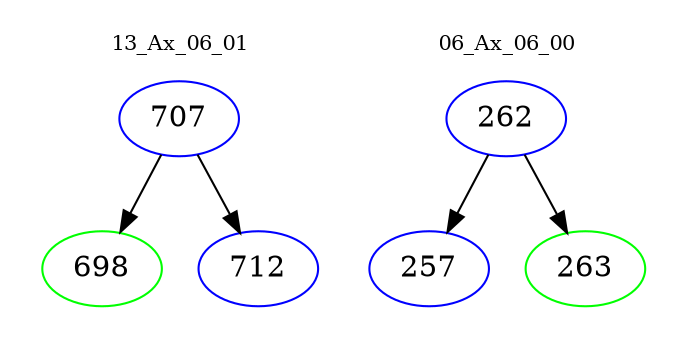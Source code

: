 digraph{
subgraph cluster_0 {
color = white
label = "13_Ax_06_01";
fontsize=10;
T0_707 [label="707", color="blue"]
T0_707 -> T0_698 [color="black"]
T0_698 [label="698", color="green"]
T0_707 -> T0_712 [color="black"]
T0_712 [label="712", color="blue"]
}
subgraph cluster_1 {
color = white
label = "06_Ax_06_00";
fontsize=10;
T1_262 [label="262", color="blue"]
T1_262 -> T1_257 [color="black"]
T1_257 [label="257", color="blue"]
T1_262 -> T1_263 [color="black"]
T1_263 [label="263", color="green"]
}
}
